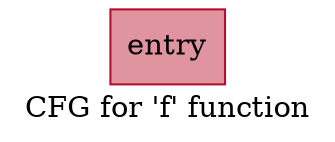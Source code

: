 digraph "CFG for 'f' function" {
	label="CFG for 'f' function";

	Node0x55665368f360 [shape=record,color="#b70d28ff", style=filled, fillcolor="#b70d2870",label="{entry}"];
}
